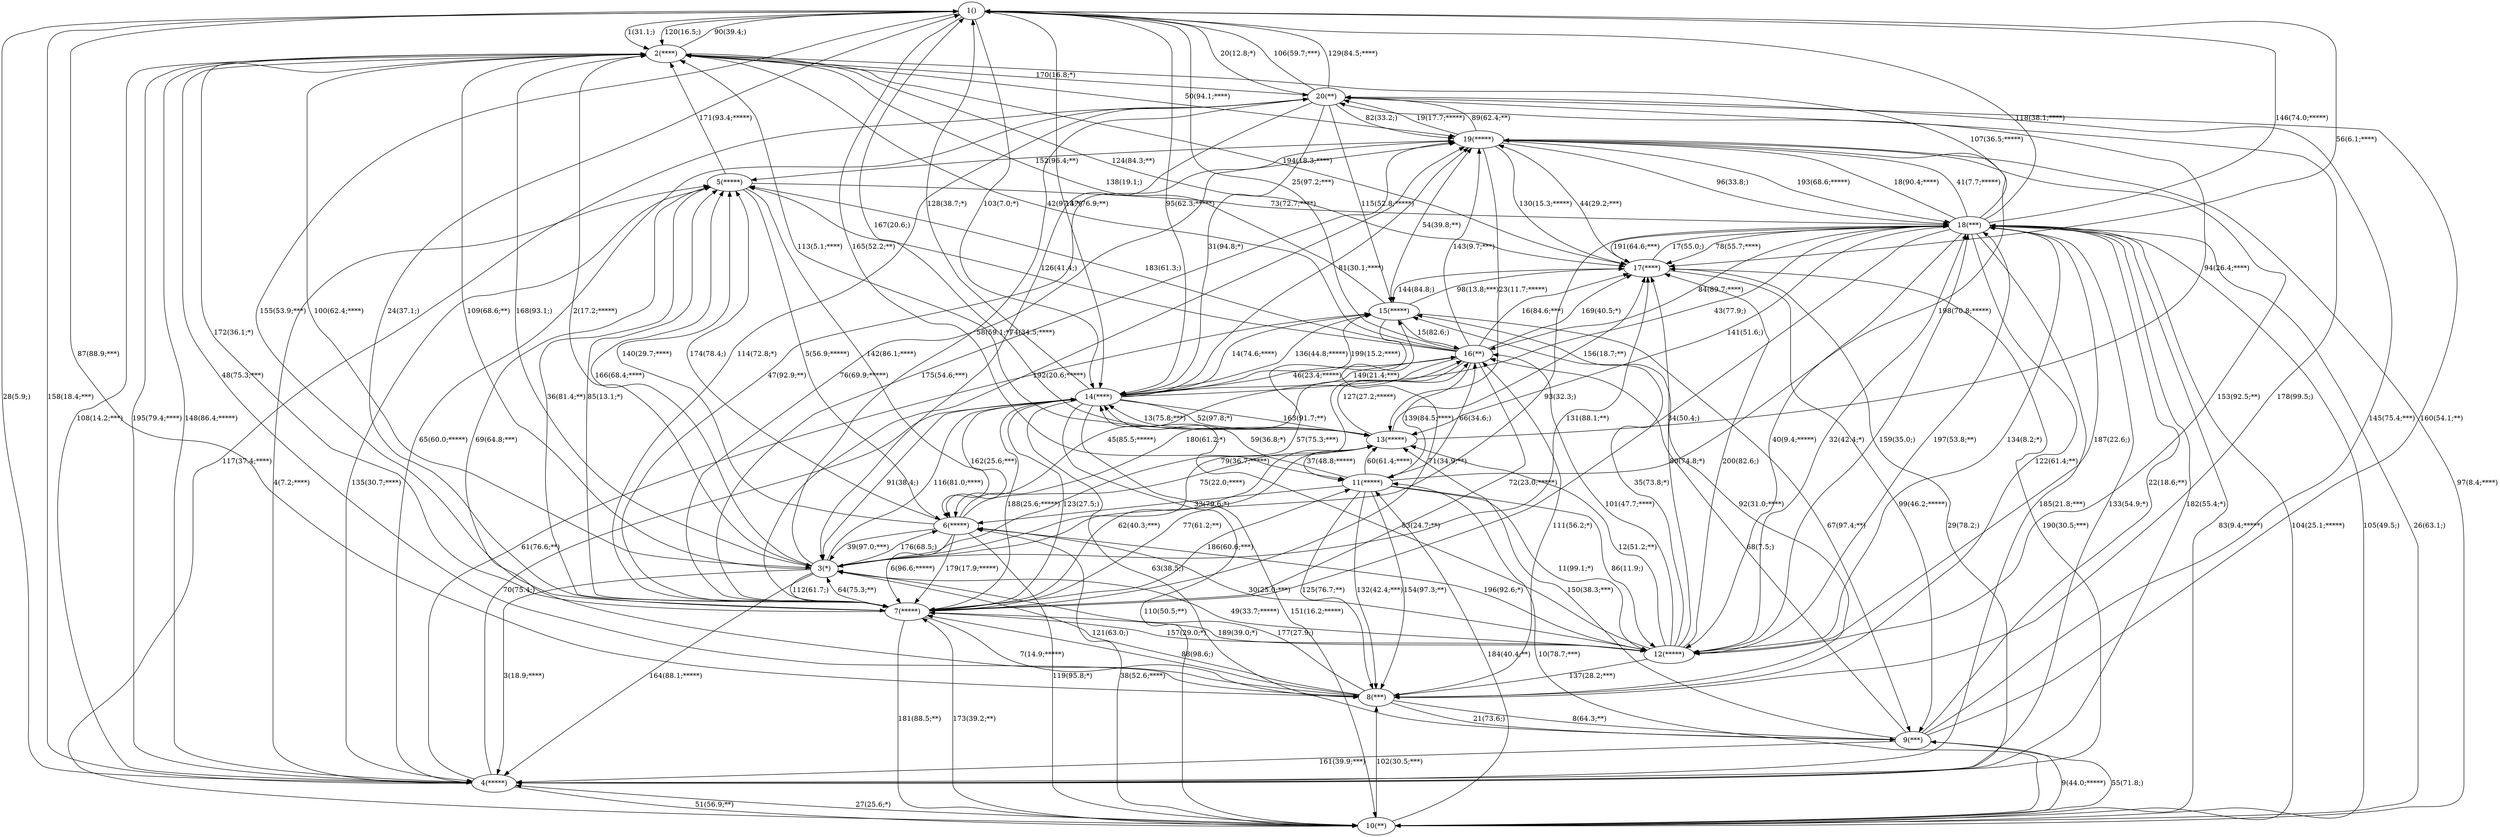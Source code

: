 digraph {
1 [label="1()"]
2 [label="2(****)"]
3 [label="3(*)"]
4 [label="4(*****)"]
5 [label="5(*****)"]
6 [label="6(*****)"]
7 [label="7(*****)"]
8 [label="8(***)"]
9 [label="9(***)"]
10 [label="10(**)"]
11 [label="11(*****)"]
12 [label="12(*****)"]
13 [label="13(*****)"]
14 [label="14(****)"]
15 [label="15(*****)"]
16 [label="16(**)"]
17 [label="17(****)"]
18 [label="18(***)"]
19 [label="19(*****)"]
20 [label="20(**)"]
1->2 [label="1(31.1;)"]
2->3 [label="2(17.2;*****)"]
3->4 [label="3(18.9;****)"]
4->5 [label="4(7.2;****)"]
5->6 [label="5(56.9;*****)"]
6->7 [label="6(96.6;*****)"]
7->8 [label="7(14.9;*****)"]
8->9 [label="8(64.3;**)"]
9->10 [label="9(44.0;*****)"]
10->11 [label="10(78.7;***)"]
11->12 [label="11(99.1;*)"]
12->13 [label="12(51.2;**)"]
13->14 [label="13(75.8;***)"]
14->15 [label="14(74.6;****)"]
15->16 [label="15(82.6;)"]
16->17 [label="16(84.6;***)"]
17->18 [label="17(55.0;)"]
18->19 [label="18(90.4;****)"]
19->20 [label="19(17.7;*****)"]
20->1 [label="20(12.8;*)"]
8->9 [label="21(73.6;)"]
9->18 [label="22(18.6;**)"]
19->13 [label="23(11.7;*****)"]
7->1 [label="24(37.1;)"]
16->1 [label="25(97.2;***)"]
18->10 [label="26(63.1;)"]
10->4 [label="27(25.6;*)"]
4->1 [label="28(5.9;)"]
17->4 [label="29(78.2;)"]
6->12 [label="30(25.0;***)"]
20->14 [label="31(94.8;*)"]
12->18 [label="32(42.4;*)"]
11->6 [label="33(79.6;*)"]
18->7 [label="34(50.4;)"]
12->15 [label="35(73.8;*)"]
7->5 [label="36(81.4;**)"]
13->11 [label="37(48.8;*****)"]
10->6 [label="38(52.6;****)"]
6->3 [label="39(97.0;***)"]
18->12 [label="40(9.4;*****)"]
18->19 [label="41(7.7;*****)"]
16->2 [label="42(97.3;*)"]
14->18 [label="43(77.9;)"]
17->19 [label="44(29.2;***)"]
16->6 [label="45(85.5;*****)"]
16->14 [label="46(23.4;*****)"]
7->19 [label="47(92.9;**)"]
2->8 [label="48(75.3;***)"]
12->3 [label="49(33.7;*****)"]
2->19 [label="50(94.1;****)"]
4->10 [label="51(56.9;**)"]
14->13 [label="52(97.8;*)"]
12->14 [label="53(24.7;**)"]
15->19 [label="54(39.8;**)"]
10->9 [label="55(71.8;)"]
1->17 [label="56(6.1;****)"]
15->3 [label="57(75.3;***)"]
3->20 [label="58(59.1;*)"]
11->14 [label="59(36.8;*)"]
11->13 [label="60(61.4;****)"]
4->15 [label="61(76.6;**)"]
7->13 [label="62(40.3;***)"]
14->9 [label="63(38.5;)"]
7->3 [label="64(75.3;**)"]
20->4 [label="65(60.0;*****)"]
11->16 [label="66(34.6;)"]
15->9 [label="67(97.4;**)"]
9->16 [label="68(7.5;)"]
8->5 [label="69(64.8;***)"]
4->14 [label="70(75.4;)"]
7->15 [label="71(34.9;**)"]
16->7 [label="72(23.0;*****)"]
5->18 [label="73(72.7;****)"]
20->3 [label="74(34.5;****)"]
6->13 [label="75(22.0;****)"]
7->19 [label="76(69.9;*****)"]
7->13 [label="77(61.2;**)"]
18->17 [label="78(55.7;****)"]
16->3 [label="79(36.7;*****)"]
12->17 [label="80(74.8;*)"]
14->19 [label="81(30.1;****)"]
20->19 [label="82(33.2;)"]
10->18 [label="83(9.4;*****)"]
18->16 [label="84(89.7;****)"]
7->5 [label="85(13.1;*)"]
11->12 [label="86(11.9;)"]
8->1 [label="87(88.9;***)"]
8->7 [label="88(98.6;)"]
19->20 [label="89(62.4;**)"]
2->1 [label="90(39.4;)"]
14->3 [label="91(38.4;)"]
8->15 [label="92(31.0;****)"]
3->18 [label="93(32.3;)"]
13->20 [label="94(26.4;****)"]
1->14 [label="95(62.3;*****)"]
19->18 [label="96(33.8;)"]
19->10 [label="97(8.4;****)"]
15->17 [label="98(13.8;***)"]
17->9 [label="99(46.2;*****)"]
2->3 [label="100(62.4;****)"]
12->16 [label="101(47.7;****)"]
10->8 [label="102(30.5;***)"]
1->14 [label="103(7.0;*)"]
10->18 [label="104(25.1;*****)"]
18->10 [label="105(49.5;)"]
20->1 [label="106(59.7;***)"]
18->2 [label="107(36.5;*****)"]
2->4 [label="108(14.2;***)"]
3->2 [label="109(68.6;**)"]
14->10 [label="110(50.5;**)"]
8->16 [label="111(56.2;*)"]
3->7 [label="112(61.7;)"]
13->2 [label="113(5.1;****)"]
20->7 [label="114(72.8;*)"]
20->15 [label="115(52.8;*****)"]
3->14 [label="116(81.0;****)"]
10->20 [label="117(37.4;****)"]
18->1 [label="118(38.1;****)"]
6->10 [label="119(95.8;*)"]
1->2 [label="120(16.5;)"]
8->3 [label="121(63.0;)"]
18->8 [label="122(61.4;**)"]
7->14 [label="123(27.5;)"]
2->17 [label="124(84.3;**)"]
11->8 [label="125(76.7;**)"]
16->5 [label="126(41.4;)"]
13->16 [label="127(27.2;*****)"]
14->1 [label="128(38.7;*)"]
20->1 [label="129(84.5;****)"]
19->17 [label="130(15.3;*****)"]
3->17 [label="131(88.1;**)"]
11->8 [label="132(42.4;***)"]
4->18 [label="133(54.9;*)"]
18->12 [label="134(8.2;*)"]
5->4 [label="135(30.7;****)"]
14->15 [label="136(44.8;*****)"]
12->8 [label="137(28.2;***)"]
15->2 [label="138(19.1;)"]
16->11 [label="139(84.5;****)"]
6->5 [label="140(29.7;****)"]
18->13 [label="141(51.6;)"]
5->6 [label="142(86.1;****)"]
16->19 [label="143(9.7;***)"]
17->15 [label="144(84.8;)"]
9->20 [label="145(75.4;***)"]
18->1 [label="146(74.0;*****)"]
1->14 [label="147(76.9;**)"]
4->2 [label="148(86.4;*****)"]
14->16 [label="149(21.4;***)"]
9->13 [label="150(38.3;***)"]
14->10 [label="151(16.2;*****)"]
19->5 [label="152(96.4;**)"]
19->12 [label="153(92.5;**)"]
11->8 [label="154(97.3;**)"]
1->7 [label="155(53.9;***)"]
13->17 [label="156(18.7;**)"]
7->12 [label="157(29.0;*)"]
4->1 [label="158(18.4;***)"]
12->18 [label="159(35.0;)"]
9->20 [label="160(54.1;**)"]
9->4 [label="161(39.9;***)"]
14->6 [label="162(25.6;***)"]
14->13 [label="163(91.7;**)"]
3->4 [label="164(88.1;*****)"]
1->11 [label="165(52.2;**)"]
3->5 [label="166(68.4;****)"]
13->1 [label="167(20.6;)"]
3->2 [label="168(93.1;)"]
16->17 [label="169(40.5;*)"]
2->20 [label="170(16.8;*)"]
5->2 [label="171(93.4;*****)"]
7->2 [label="172(36.1;*)"]
10->7 [label="173(39.2;**)"]
6->5 [label="174(78.4;)"]
7->19 [label="175(54.6;***)"]
3->6 [label="176(68.5;)"]
8->3 [label="177(27.9;)"]
20->8 [label="178(99.5;)"]
6->7 [label="179(17.9;*****)"]
6->16 [label="180(61.2;*)"]
7->10 [label="181(88.5;**)"]
4->18 [label="182(55.4;*)"]
16->5 [label="183(61.3;)"]
10->11 [label="184(40.4;**)"]
18->4 [label="185(21.8;***)"]
7->11 [label="186(60.6;***)"]
18->12 [label="187(22.6;)"]
14->7 [label="188(25.6;*****)"]
12->7 [label="189(39.0;*)"]
4->17 [label="190(30.5;***)"]
18->17 [label="191(64.6;***)"]
7->19 [label="192(20.6;*****)"]
19->18 [label="193(68.6;*****)"]
17->2 [label="194(18.3;****)"]
2->4 [label="195(79.4;****)"]
12->6 [label="196(92.6;*)"]
12->18 [label="197(53.8;**)"]
11->19 [label="198(70.8;*****)"]
14->15 [label="199(15.2;****)"]
12->17 [label="200(82.6;)"]
}
